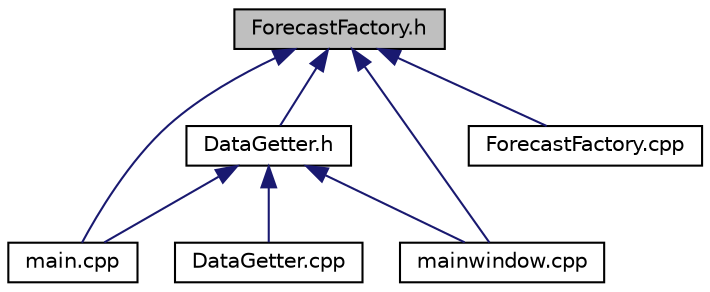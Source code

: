 digraph "ForecastFactory.h"
{
  edge [fontname="Helvetica",fontsize="10",labelfontname="Helvetica",labelfontsize="10"];
  node [fontname="Helvetica",fontsize="10",shape=record];
  Node8 [label="ForecastFactory.h",height=0.2,width=0.4,color="black", fillcolor="grey75", style="filled", fontcolor="black"];
  Node8 -> Node9 [dir="back",color="midnightblue",fontsize="10",style="solid",fontname="Helvetica"];
  Node9 [label="DataGetter.h",height=0.2,width=0.4,color="black", fillcolor="white", style="filled",URL="$DataGetter_8h.html",tooltip="The header file for DataGetter.cpp. "];
  Node9 -> Node10 [dir="back",color="midnightblue",fontsize="10",style="solid",fontname="Helvetica"];
  Node10 [label="DataGetter.cpp",height=0.2,width=0.4,color="black", fillcolor="white", style="filled",URL="$DataGetter_8cpp.html",tooltip="program that gets the weather information we are using from an API "];
  Node9 -> Node11 [dir="back",color="midnightblue",fontsize="10",style="solid",fontname="Helvetica"];
  Node11 [label="main.cpp",height=0.2,width=0.4,color="black", fillcolor="white", style="filled",URL="$main_8cpp.html",tooltip="executes the compiler "];
  Node9 -> Node12 [dir="back",color="midnightblue",fontsize="10",style="solid",fontname="Helvetica"];
  Node12 [label="mainwindow.cpp",height=0.2,width=0.4,color="black", fillcolor="white", style="filled",URL="$mainwindow_8cpp.html",tooltip="The front end userface that displays weather information. "];
  Node8 -> Node13 [dir="back",color="midnightblue",fontsize="10",style="solid",fontname="Helvetica"];
  Node13 [label="ForecastFactory.cpp",height=0.2,width=0.4,color="black", fillcolor="white", style="filled",URL="$ForecastFactory_8cpp.html",tooltip="creates and returns information for the weather forecast of the next week "];
  Node8 -> Node11 [dir="back",color="midnightblue",fontsize="10",style="solid",fontname="Helvetica"];
  Node8 -> Node12 [dir="back",color="midnightblue",fontsize="10",style="solid",fontname="Helvetica"];
}
